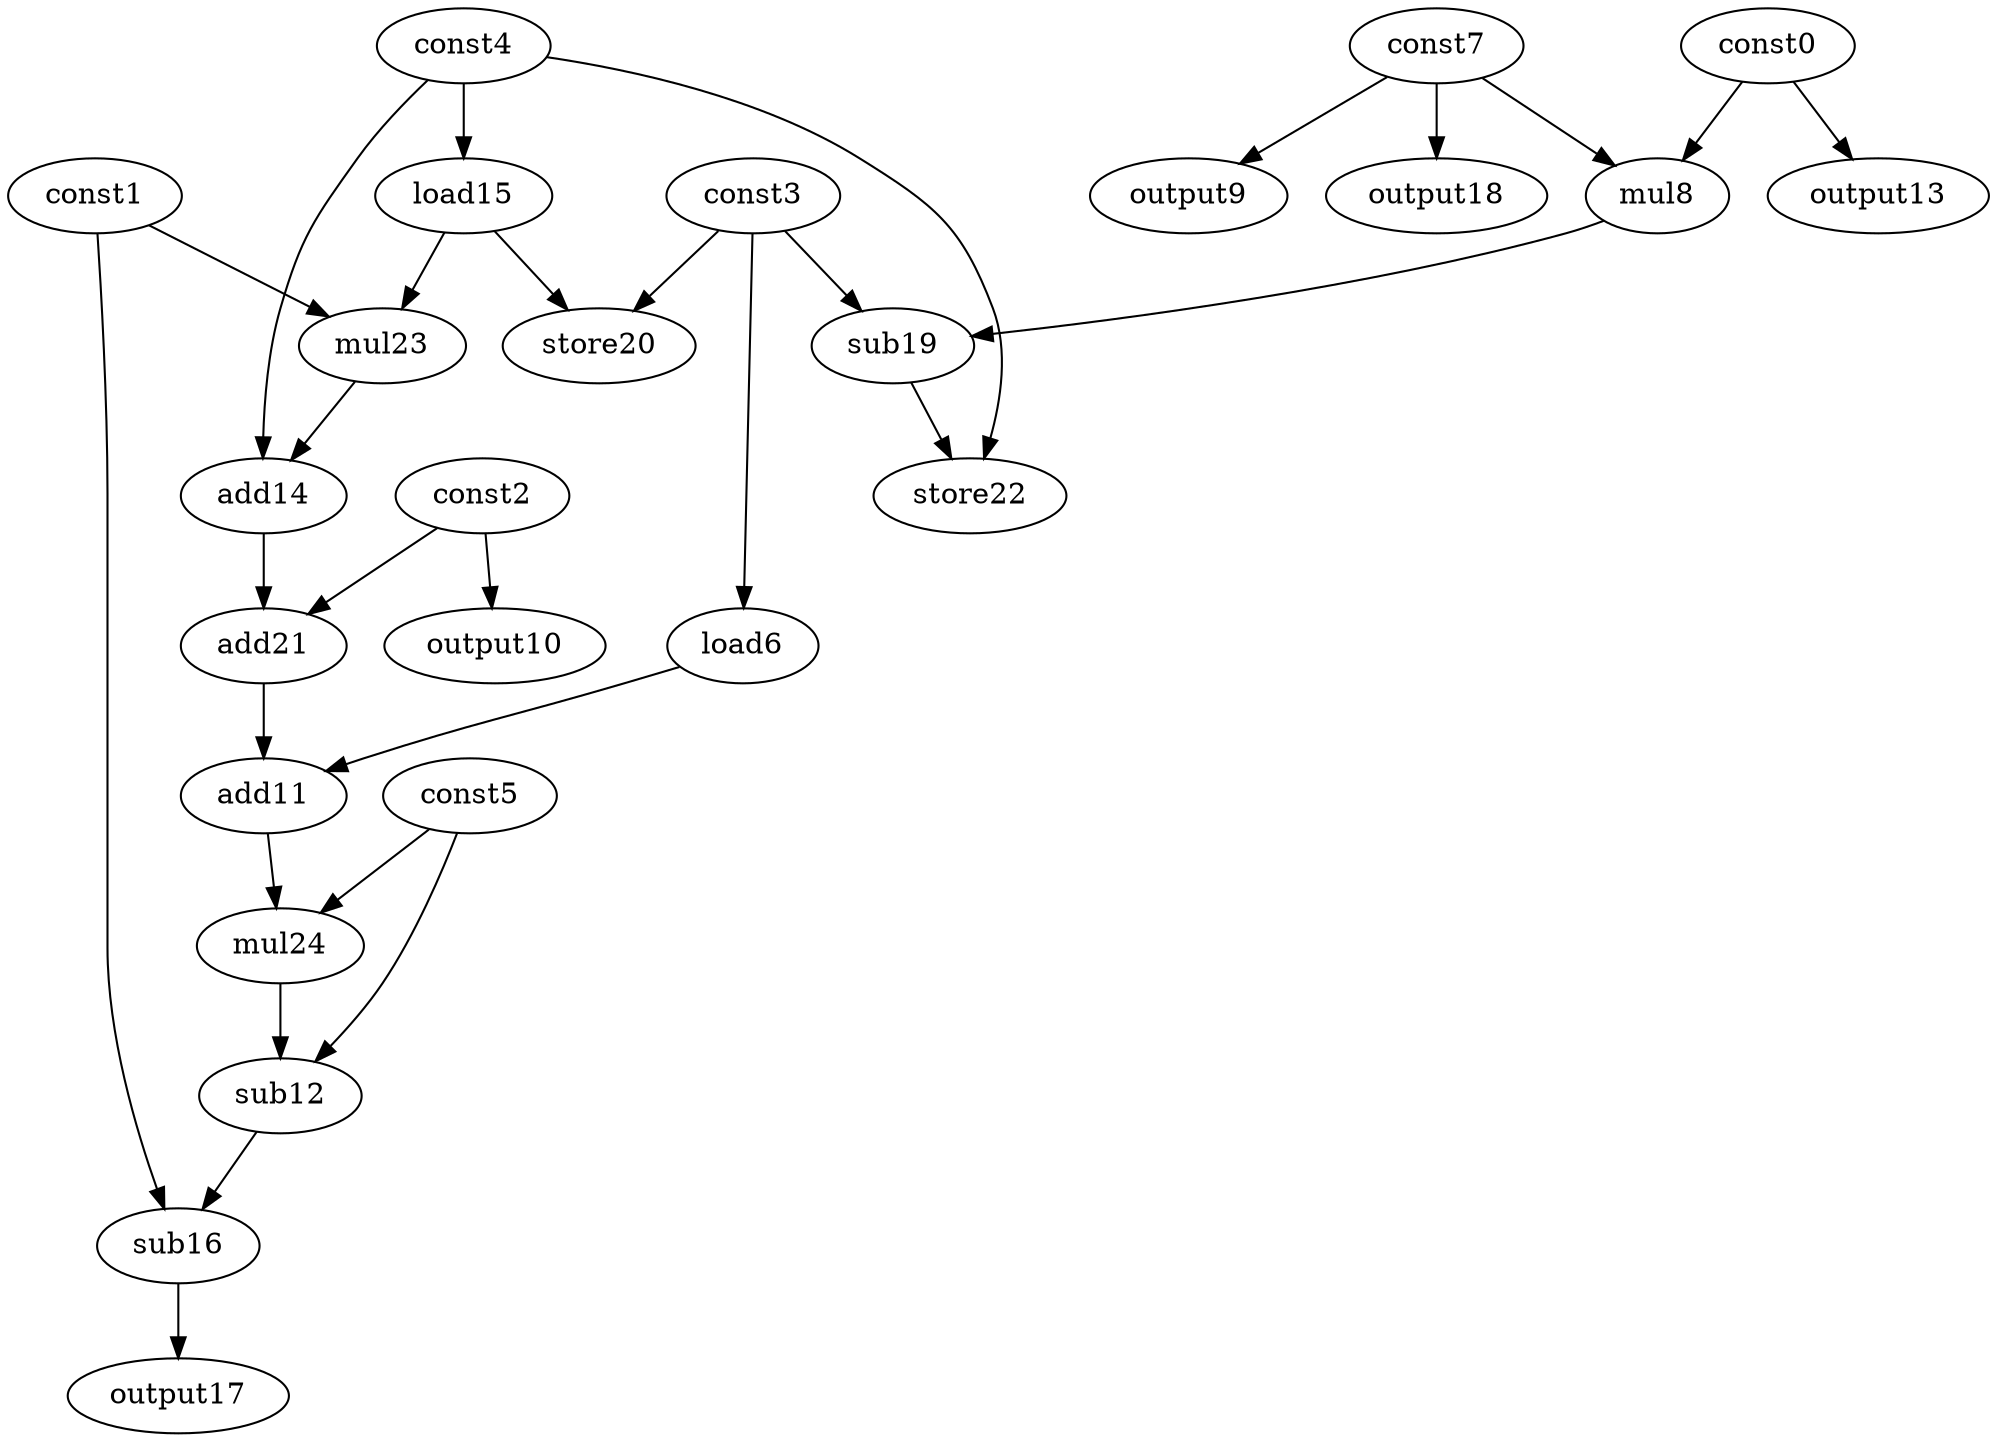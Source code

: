 digraph G { 
const0[opcode=const]; 
const1[opcode=const]; 
const2[opcode=const]; 
const3[opcode=const]; 
const4[opcode=const]; 
const5[opcode=const]; 
load6[opcode=load]; 
const7[opcode=const]; 
mul8[opcode=mul]; 
output9[opcode=output]; 
output10[opcode=output]; 
add11[opcode=add]; 
sub12[opcode=sub]; 
output13[opcode=output]; 
add14[opcode=add]; 
load15[opcode=load]; 
sub16[opcode=sub]; 
output17[opcode=output]; 
output18[opcode=output]; 
sub19[opcode=sub]; 
store20[opcode=store]; 
add21[opcode=add]; 
store22[opcode=store]; 
mul23[opcode=mul]; 
mul24[opcode=mul]; 
const3->load6[operand=0];
const0->mul8[operand=0];
const7->mul8[operand=1];
const7->output9[operand=0];
const2->output10[operand=0];
const0->output13[operand=0];
const4->load15[operand=0];
const7->output18[operand=0];
mul8->sub19[operand=0];
const3->sub19[operand=1];
const3->store20[operand=0];
load15->store20[operand=1];
const1->mul23[operand=0];
load15->mul23[operand=1];
const4->add14[operand=0];
mul23->add14[operand=1];
sub19->store22[operand=0];
const4->store22[operand=1];
const2->add21[operand=0];
add14->add21[operand=1];
add21->add11[operand=0];
load6->add11[operand=1];
add11->mul24[operand=0];
const5->mul24[operand=1];
mul24->sub12[operand=0];
const5->sub12[operand=1];
const1->sub16[operand=0];
sub12->sub16[operand=1];
sub16->output17[operand=0];
}
